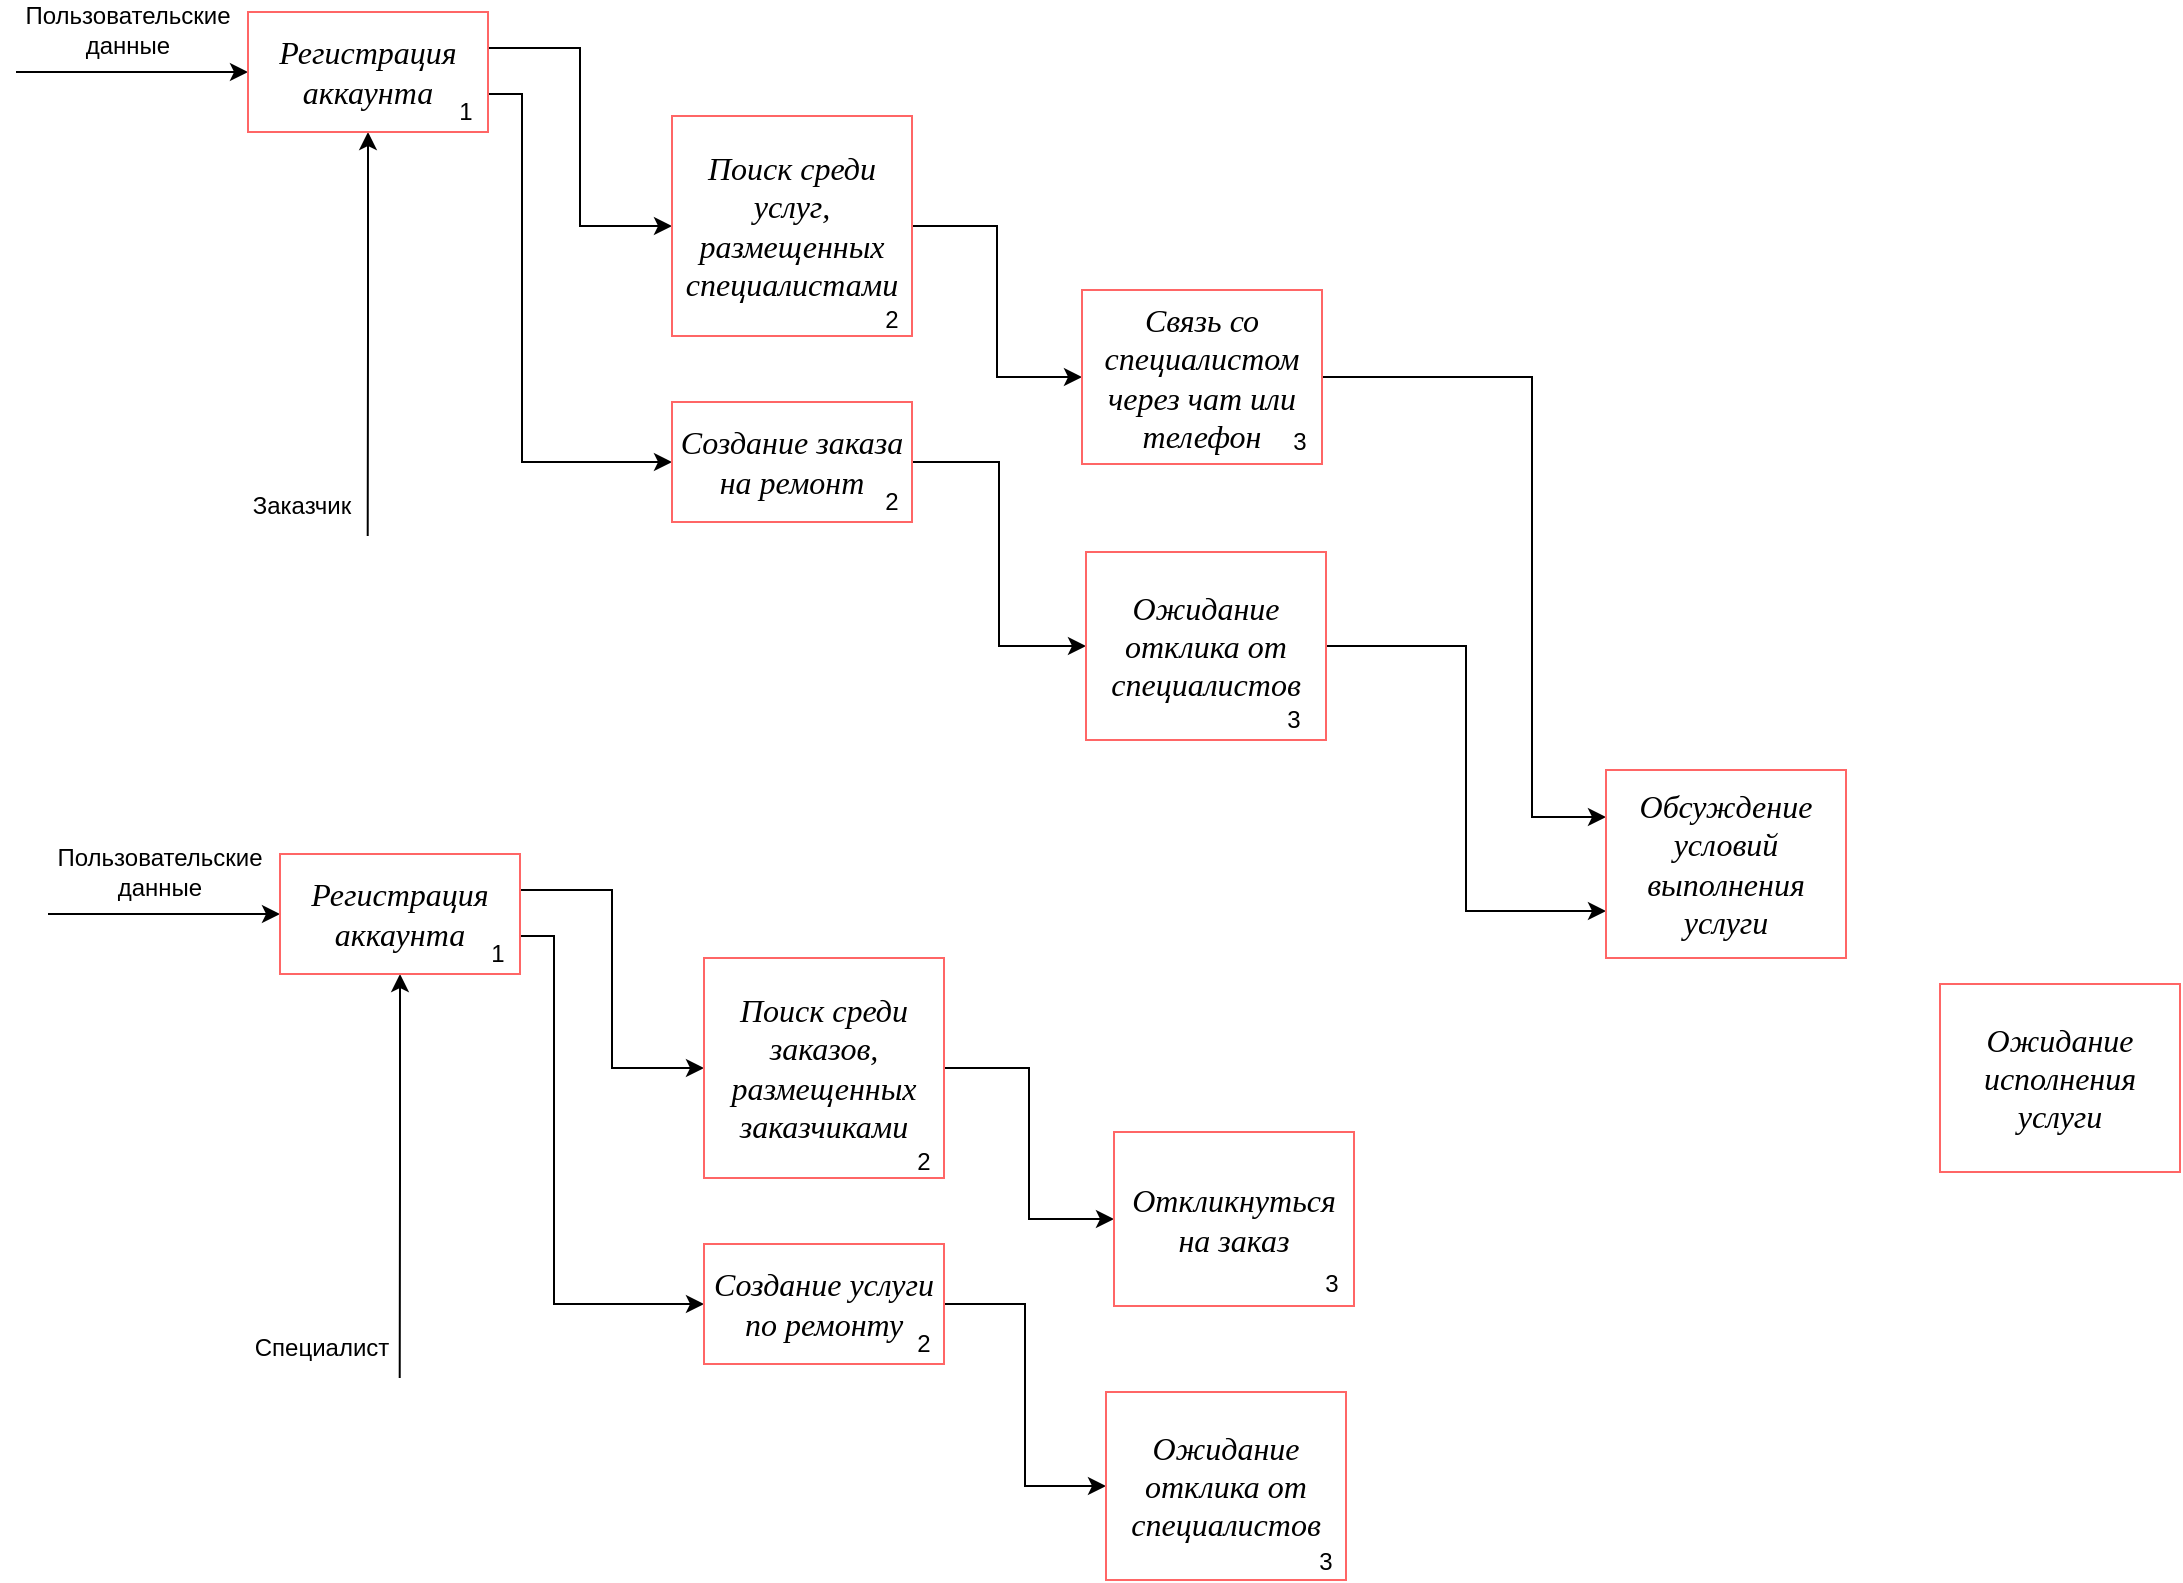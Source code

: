 <mxfile version="21.3.7" type="github">
  <diagram name="Страница 1" id="xJsyMVKvMXLTNkcWZKba">
    <mxGraphModel dx="1595" dy="865" grid="0" gridSize="10" guides="1" tooltips="1" connect="1" arrows="1" fold="1" page="1" pageScale="1" pageWidth="2336" pageHeight="1654" math="0" shadow="0">
      <root>
        <mxCell id="0" />
        <mxCell id="1" parent="0" />
        <mxCell id="HMCEYHRRzIQeLrXfvPrk-3" style="edgeStyle=orthogonalEdgeStyle;rounded=0;orthogonalLoop=1;jettySize=auto;html=1;exitX=0;exitY=0.5;exitDx=0;exitDy=0;endArrow=none;endFill=0;startArrow=classic;startFill=1;" edge="1" parent="1" source="HMCEYHRRzIQeLrXfvPrk-2">
          <mxGeometry relative="1" as="geometry">
            <mxPoint x="633" y="274" as="targetPoint" />
          </mxGeometry>
        </mxCell>
        <mxCell id="HMCEYHRRzIQeLrXfvPrk-5" style="edgeStyle=orthogonalEdgeStyle;rounded=0;orthogonalLoop=1;jettySize=auto;html=1;exitX=0.5;exitY=1;exitDx=0;exitDy=0;startArrow=classic;startFill=1;endArrow=none;endFill=0;" edge="1" parent="1" source="HMCEYHRRzIQeLrXfvPrk-2">
          <mxGeometry relative="1" as="geometry">
            <mxPoint x="808.857" y="506.007" as="targetPoint" />
          </mxGeometry>
        </mxCell>
        <mxCell id="HMCEYHRRzIQeLrXfvPrk-11" style="edgeStyle=orthogonalEdgeStyle;rounded=0;orthogonalLoop=1;jettySize=auto;html=1;exitX=1;exitY=0.5;exitDx=0;exitDy=0;entryX=0;entryY=0.5;entryDx=0;entryDy=0;" edge="1" parent="1" source="HMCEYHRRzIQeLrXfvPrk-2" target="HMCEYHRRzIQeLrXfvPrk-7">
          <mxGeometry relative="1" as="geometry">
            <Array as="points">
              <mxPoint x="869" y="262" />
              <mxPoint x="915" y="262" />
              <mxPoint x="915" y="351" />
            </Array>
          </mxGeometry>
        </mxCell>
        <mxCell id="HMCEYHRRzIQeLrXfvPrk-12" style="edgeStyle=orthogonalEdgeStyle;rounded=0;orthogonalLoop=1;jettySize=auto;html=1;exitX=1;exitY=0.5;exitDx=0;exitDy=0;entryX=0;entryY=0.5;entryDx=0;entryDy=0;" edge="1" parent="1" source="HMCEYHRRzIQeLrXfvPrk-2" target="HMCEYHRRzIQeLrXfvPrk-8">
          <mxGeometry relative="1" as="geometry">
            <Array as="points">
              <mxPoint x="869" y="285" />
              <mxPoint x="886" y="285" />
              <mxPoint x="886" y="469" />
            </Array>
          </mxGeometry>
        </mxCell>
        <mxCell id="HMCEYHRRzIQeLrXfvPrk-2" value="Регистрация аккаунта" style="rounded=0;whiteSpace=wrap;html=1;fontFamily=GOST type A Regular;fontSource=https%3A%2F%2Fwebfonts.pro%2Flight-fonts%2F123-gost_type_a.html;fontStyle=2;strokeColor=#ff6666;fontSize=16;" vertex="1" parent="1">
          <mxGeometry x="749" y="244" width="120" height="60" as="geometry" />
        </mxCell>
        <mxCell id="HMCEYHRRzIQeLrXfvPrk-4" value="Пользовательские данные" style="text;html=1;strokeColor=none;fillColor=none;align=center;verticalAlign=middle;whiteSpace=wrap;rounded=0;" vertex="1" parent="1">
          <mxGeometry x="659" y="238" width="60" height="30" as="geometry" />
        </mxCell>
        <mxCell id="HMCEYHRRzIQeLrXfvPrk-6" value="Заказчик" style="text;html=1;strokeColor=none;fillColor=none;align=center;verticalAlign=middle;whiteSpace=wrap;rounded=0;" vertex="1" parent="1">
          <mxGeometry x="746" y="476" width="60" height="30" as="geometry" />
        </mxCell>
        <mxCell id="HMCEYHRRzIQeLrXfvPrk-13" style="edgeStyle=orthogonalEdgeStyle;rounded=0;orthogonalLoop=1;jettySize=auto;html=1;exitX=1;exitY=0.5;exitDx=0;exitDy=0;entryX=0;entryY=0.5;entryDx=0;entryDy=0;" edge="1" parent="1" source="HMCEYHRRzIQeLrXfvPrk-7" target="HMCEYHRRzIQeLrXfvPrk-10">
          <mxGeometry relative="1" as="geometry" />
        </mxCell>
        <mxCell id="HMCEYHRRzIQeLrXfvPrk-7" value="Поиск среди услуг, размещенных специалистами" style="rounded=0;whiteSpace=wrap;html=1;fontFamily=GOST type A Regular;fontSource=https%3A%2F%2Fwebfonts.pro%2Flight-fonts%2F123-gost_type_a.html;fontStyle=2;strokeColor=#ff6666;fontSize=16;" vertex="1" parent="1">
          <mxGeometry x="961" y="296" width="120" height="110" as="geometry" />
        </mxCell>
        <mxCell id="HMCEYHRRzIQeLrXfvPrk-14" style="edgeStyle=orthogonalEdgeStyle;rounded=0;orthogonalLoop=1;jettySize=auto;html=1;exitX=1;exitY=0.5;exitDx=0;exitDy=0;entryX=0;entryY=0.5;entryDx=0;entryDy=0;" edge="1" parent="1" source="HMCEYHRRzIQeLrXfvPrk-8" target="HMCEYHRRzIQeLrXfvPrk-9">
          <mxGeometry relative="1" as="geometry" />
        </mxCell>
        <mxCell id="HMCEYHRRzIQeLrXfvPrk-8" value="Создание заказа на ремонт" style="rounded=0;whiteSpace=wrap;html=1;fontFamily=GOST type A Regular;fontSource=https%3A%2F%2Fwebfonts.pro%2Flight-fonts%2F123-gost_type_a.html;fontStyle=2;strokeColor=#ff6666;fontSize=16;" vertex="1" parent="1">
          <mxGeometry x="961" y="439" width="120" height="60" as="geometry" />
        </mxCell>
        <mxCell id="HMCEYHRRzIQeLrXfvPrk-40" style="edgeStyle=orthogonalEdgeStyle;rounded=0;orthogonalLoop=1;jettySize=auto;html=1;exitX=1;exitY=0.5;exitDx=0;exitDy=0;entryX=0;entryY=0.75;entryDx=0;entryDy=0;" edge="1" parent="1" source="HMCEYHRRzIQeLrXfvPrk-9" target="HMCEYHRRzIQeLrXfvPrk-38">
          <mxGeometry relative="1" as="geometry" />
        </mxCell>
        <mxCell id="HMCEYHRRzIQeLrXfvPrk-9" value="Ожидание отклика от специалистов" style="rounded=0;whiteSpace=wrap;html=1;fontFamily=GOST type A Regular;fontSource=https%3A%2F%2Fwebfonts.pro%2Flight-fonts%2F123-gost_type_a.html;fontStyle=2;strokeColor=#ff6666;fontSize=16;" vertex="1" parent="1">
          <mxGeometry x="1168" y="514" width="120" height="94" as="geometry" />
        </mxCell>
        <mxCell id="HMCEYHRRzIQeLrXfvPrk-42" style="edgeStyle=orthogonalEdgeStyle;rounded=0;orthogonalLoop=1;jettySize=auto;html=1;exitX=1;exitY=0.5;exitDx=0;exitDy=0;entryX=0;entryY=0.25;entryDx=0;entryDy=0;" edge="1" parent="1" source="HMCEYHRRzIQeLrXfvPrk-10" target="HMCEYHRRzIQeLrXfvPrk-38">
          <mxGeometry relative="1" as="geometry">
            <Array as="points">
              <mxPoint x="1391" y="426" />
              <mxPoint x="1391" y="646" />
            </Array>
          </mxGeometry>
        </mxCell>
        <mxCell id="HMCEYHRRzIQeLrXfvPrk-10" value="Связь со специалистом через чат или телефон" style="rounded=0;whiteSpace=wrap;html=1;fontFamily=GOST type A Regular;fontSource=https%3A%2F%2Fwebfonts.pro%2Flight-fonts%2F123-gost_type_a.html;fontStyle=2;strokeColor=#ff6666;fontSize=16;" vertex="1" parent="1">
          <mxGeometry x="1166" y="383" width="120" height="87" as="geometry" />
        </mxCell>
        <mxCell id="HMCEYHRRzIQeLrXfvPrk-15" value="1" style="text;html=1;strokeColor=none;fillColor=none;align=center;verticalAlign=middle;whiteSpace=wrap;rounded=0;" vertex="1" parent="1">
          <mxGeometry x="851" y="288" width="14" height="11" as="geometry" />
        </mxCell>
        <mxCell id="HMCEYHRRzIQeLrXfvPrk-16" value="2" style="text;html=1;strokeColor=none;fillColor=none;align=center;verticalAlign=middle;whiteSpace=wrap;rounded=0;" vertex="1" parent="1">
          <mxGeometry x="1064" y="392" width="14" height="11" as="geometry" />
        </mxCell>
        <mxCell id="HMCEYHRRzIQeLrXfvPrk-17" value="2" style="text;html=1;strokeColor=none;fillColor=none;align=center;verticalAlign=middle;whiteSpace=wrap;rounded=0;" vertex="1" parent="1">
          <mxGeometry x="1064" y="483" width="14" height="11" as="geometry" />
        </mxCell>
        <mxCell id="HMCEYHRRzIQeLrXfvPrk-18" value="3" style="text;html=1;strokeColor=none;fillColor=none;align=center;verticalAlign=middle;whiteSpace=wrap;rounded=0;" vertex="1" parent="1">
          <mxGeometry x="1268" y="453" width="14" height="11" as="geometry" />
        </mxCell>
        <mxCell id="HMCEYHRRzIQeLrXfvPrk-19" value="3" style="text;html=1;strokeColor=none;fillColor=none;align=center;verticalAlign=middle;whiteSpace=wrap;rounded=0;" vertex="1" parent="1">
          <mxGeometry x="1265" y="592" width="14" height="11" as="geometry" />
        </mxCell>
        <mxCell id="HMCEYHRRzIQeLrXfvPrk-20" style="edgeStyle=orthogonalEdgeStyle;rounded=0;orthogonalLoop=1;jettySize=auto;html=1;exitX=0;exitY=0.5;exitDx=0;exitDy=0;endArrow=none;endFill=0;startArrow=classic;startFill=1;" edge="1" parent="1" source="HMCEYHRRzIQeLrXfvPrk-24">
          <mxGeometry relative="1" as="geometry">
            <mxPoint x="649" y="695" as="targetPoint" />
          </mxGeometry>
        </mxCell>
        <mxCell id="HMCEYHRRzIQeLrXfvPrk-21" style="edgeStyle=orthogonalEdgeStyle;rounded=0;orthogonalLoop=1;jettySize=auto;html=1;exitX=0.5;exitY=1;exitDx=0;exitDy=0;startArrow=classic;startFill=1;endArrow=none;endFill=0;" edge="1" parent="1" source="HMCEYHRRzIQeLrXfvPrk-24">
          <mxGeometry relative="1" as="geometry">
            <mxPoint x="824.857" y="927.007" as="targetPoint" />
          </mxGeometry>
        </mxCell>
        <mxCell id="HMCEYHRRzIQeLrXfvPrk-22" style="edgeStyle=orthogonalEdgeStyle;rounded=0;orthogonalLoop=1;jettySize=auto;html=1;exitX=1;exitY=0.5;exitDx=0;exitDy=0;entryX=0;entryY=0.5;entryDx=0;entryDy=0;" edge="1" parent="1" source="HMCEYHRRzIQeLrXfvPrk-24" target="HMCEYHRRzIQeLrXfvPrk-28">
          <mxGeometry relative="1" as="geometry">
            <Array as="points">
              <mxPoint x="885" y="683" />
              <mxPoint x="931" y="683" />
              <mxPoint x="931" y="772" />
            </Array>
          </mxGeometry>
        </mxCell>
        <mxCell id="HMCEYHRRzIQeLrXfvPrk-23" style="edgeStyle=orthogonalEdgeStyle;rounded=0;orthogonalLoop=1;jettySize=auto;html=1;exitX=1;exitY=0.5;exitDx=0;exitDy=0;entryX=0;entryY=0.5;entryDx=0;entryDy=0;" edge="1" parent="1" source="HMCEYHRRzIQeLrXfvPrk-24" target="HMCEYHRRzIQeLrXfvPrk-30">
          <mxGeometry relative="1" as="geometry">
            <Array as="points">
              <mxPoint x="885" y="706" />
              <mxPoint x="902" y="706" />
              <mxPoint x="902" y="890" />
            </Array>
          </mxGeometry>
        </mxCell>
        <mxCell id="HMCEYHRRzIQeLrXfvPrk-24" value="Регистрация аккаунта" style="rounded=0;whiteSpace=wrap;html=1;fontFamily=GOST type A Regular;fontSource=https%3A%2F%2Fwebfonts.pro%2Flight-fonts%2F123-gost_type_a.html;fontStyle=2;strokeColor=#ff6666;fontSize=16;" vertex="1" parent="1">
          <mxGeometry x="765" y="665" width="120" height="60" as="geometry" />
        </mxCell>
        <mxCell id="HMCEYHRRzIQeLrXfvPrk-25" value="Пользовательские данные" style="text;html=1;strokeColor=none;fillColor=none;align=center;verticalAlign=middle;whiteSpace=wrap;rounded=0;" vertex="1" parent="1">
          <mxGeometry x="675" y="659" width="60" height="30" as="geometry" />
        </mxCell>
        <mxCell id="HMCEYHRRzIQeLrXfvPrk-26" value="Специалист" style="text;html=1;strokeColor=none;fillColor=none;align=center;verticalAlign=middle;whiteSpace=wrap;rounded=0;" vertex="1" parent="1">
          <mxGeometry x="756" y="897" width="60" height="30" as="geometry" />
        </mxCell>
        <mxCell id="HMCEYHRRzIQeLrXfvPrk-27" style="edgeStyle=orthogonalEdgeStyle;rounded=0;orthogonalLoop=1;jettySize=auto;html=1;exitX=1;exitY=0.5;exitDx=0;exitDy=0;entryX=0;entryY=0.5;entryDx=0;entryDy=0;" edge="1" parent="1" source="HMCEYHRRzIQeLrXfvPrk-28" target="HMCEYHRRzIQeLrXfvPrk-32">
          <mxGeometry relative="1" as="geometry" />
        </mxCell>
        <mxCell id="HMCEYHRRzIQeLrXfvPrk-28" value="Поиск среди заказов, размещенных заказчиками" style="rounded=0;whiteSpace=wrap;html=1;fontFamily=GOST type A Regular;fontSource=https%3A%2F%2Fwebfonts.pro%2Flight-fonts%2F123-gost_type_a.html;fontStyle=2;strokeColor=#ff6666;fontSize=16;" vertex="1" parent="1">
          <mxGeometry x="977" y="717" width="120" height="110" as="geometry" />
        </mxCell>
        <mxCell id="HMCEYHRRzIQeLrXfvPrk-29" style="edgeStyle=orthogonalEdgeStyle;rounded=0;orthogonalLoop=1;jettySize=auto;html=1;exitX=1;exitY=0.5;exitDx=0;exitDy=0;entryX=0;entryY=0.5;entryDx=0;entryDy=0;" edge="1" parent="1" source="HMCEYHRRzIQeLrXfvPrk-30" target="HMCEYHRRzIQeLrXfvPrk-31">
          <mxGeometry relative="1" as="geometry" />
        </mxCell>
        <mxCell id="HMCEYHRRzIQeLrXfvPrk-30" value="Создание услуги по ремонту" style="rounded=0;whiteSpace=wrap;html=1;fontFamily=GOST type A Regular;fontSource=https%3A%2F%2Fwebfonts.pro%2Flight-fonts%2F123-gost_type_a.html;fontStyle=2;strokeColor=#ff6666;fontSize=16;" vertex="1" parent="1">
          <mxGeometry x="977" y="860" width="120" height="60" as="geometry" />
        </mxCell>
        <mxCell id="HMCEYHRRzIQeLrXfvPrk-31" value="Ожидание отклика от специалистов" style="rounded=0;whiteSpace=wrap;html=1;fontFamily=GOST type A Regular;fontSource=https%3A%2F%2Fwebfonts.pro%2Flight-fonts%2F123-gost_type_a.html;fontStyle=2;strokeColor=#ff6666;fontSize=16;" vertex="1" parent="1">
          <mxGeometry x="1178" y="934" width="120" height="94" as="geometry" />
        </mxCell>
        <mxCell id="HMCEYHRRzIQeLrXfvPrk-32" value="Откликнуться на заказ" style="rounded=0;whiteSpace=wrap;html=1;fontFamily=GOST type A Regular;fontSource=https%3A%2F%2Fwebfonts.pro%2Flight-fonts%2F123-gost_type_a.html;fontStyle=2;strokeColor=#ff6666;fontSize=16;" vertex="1" parent="1">
          <mxGeometry x="1182" y="804" width="120" height="87" as="geometry" />
        </mxCell>
        <mxCell id="HMCEYHRRzIQeLrXfvPrk-33" value="1" style="text;html=1;strokeColor=none;fillColor=none;align=center;verticalAlign=middle;whiteSpace=wrap;rounded=0;" vertex="1" parent="1">
          <mxGeometry x="867" y="709" width="14" height="11" as="geometry" />
        </mxCell>
        <mxCell id="HMCEYHRRzIQeLrXfvPrk-34" value="2" style="text;html=1;strokeColor=none;fillColor=none;align=center;verticalAlign=middle;whiteSpace=wrap;rounded=0;" vertex="1" parent="1">
          <mxGeometry x="1080" y="813" width="14" height="11" as="geometry" />
        </mxCell>
        <mxCell id="HMCEYHRRzIQeLrXfvPrk-35" value="2" style="text;html=1;strokeColor=none;fillColor=none;align=center;verticalAlign=middle;whiteSpace=wrap;rounded=0;" vertex="1" parent="1">
          <mxGeometry x="1080" y="904" width="14" height="11" as="geometry" />
        </mxCell>
        <mxCell id="HMCEYHRRzIQeLrXfvPrk-36" value="3" style="text;html=1;strokeColor=none;fillColor=none;align=center;verticalAlign=middle;whiteSpace=wrap;rounded=0;" vertex="1" parent="1">
          <mxGeometry x="1284" y="874" width="14" height="11" as="geometry" />
        </mxCell>
        <mxCell id="HMCEYHRRzIQeLrXfvPrk-37" value="3" style="text;html=1;strokeColor=none;fillColor=none;align=center;verticalAlign=middle;whiteSpace=wrap;rounded=0;" vertex="1" parent="1">
          <mxGeometry x="1281" y="1013" width="14" height="11" as="geometry" />
        </mxCell>
        <mxCell id="HMCEYHRRzIQeLrXfvPrk-38" value="Обсуждение условий выполнения услуги" style="rounded=0;whiteSpace=wrap;html=1;fontFamily=GOST type A Regular;fontSource=https%3A%2F%2Fwebfonts.pro%2Flight-fonts%2F123-gost_type_a.html;fontStyle=2;strokeColor=#ff6666;fontSize=16;" vertex="1" parent="1">
          <mxGeometry x="1428" y="623" width="120" height="94" as="geometry" />
        </mxCell>
        <mxCell id="HMCEYHRRzIQeLrXfvPrk-41" value="Ожидание исполнения услуги" style="rounded=0;whiteSpace=wrap;html=1;fontFamily=GOST type A Regular;fontSource=https%3A%2F%2Fwebfonts.pro%2Flight-fonts%2F123-gost_type_a.html;fontStyle=2;strokeColor=#ff6666;fontSize=16;" vertex="1" parent="1">
          <mxGeometry x="1595" y="730" width="120" height="94" as="geometry" />
        </mxCell>
      </root>
    </mxGraphModel>
  </diagram>
</mxfile>
